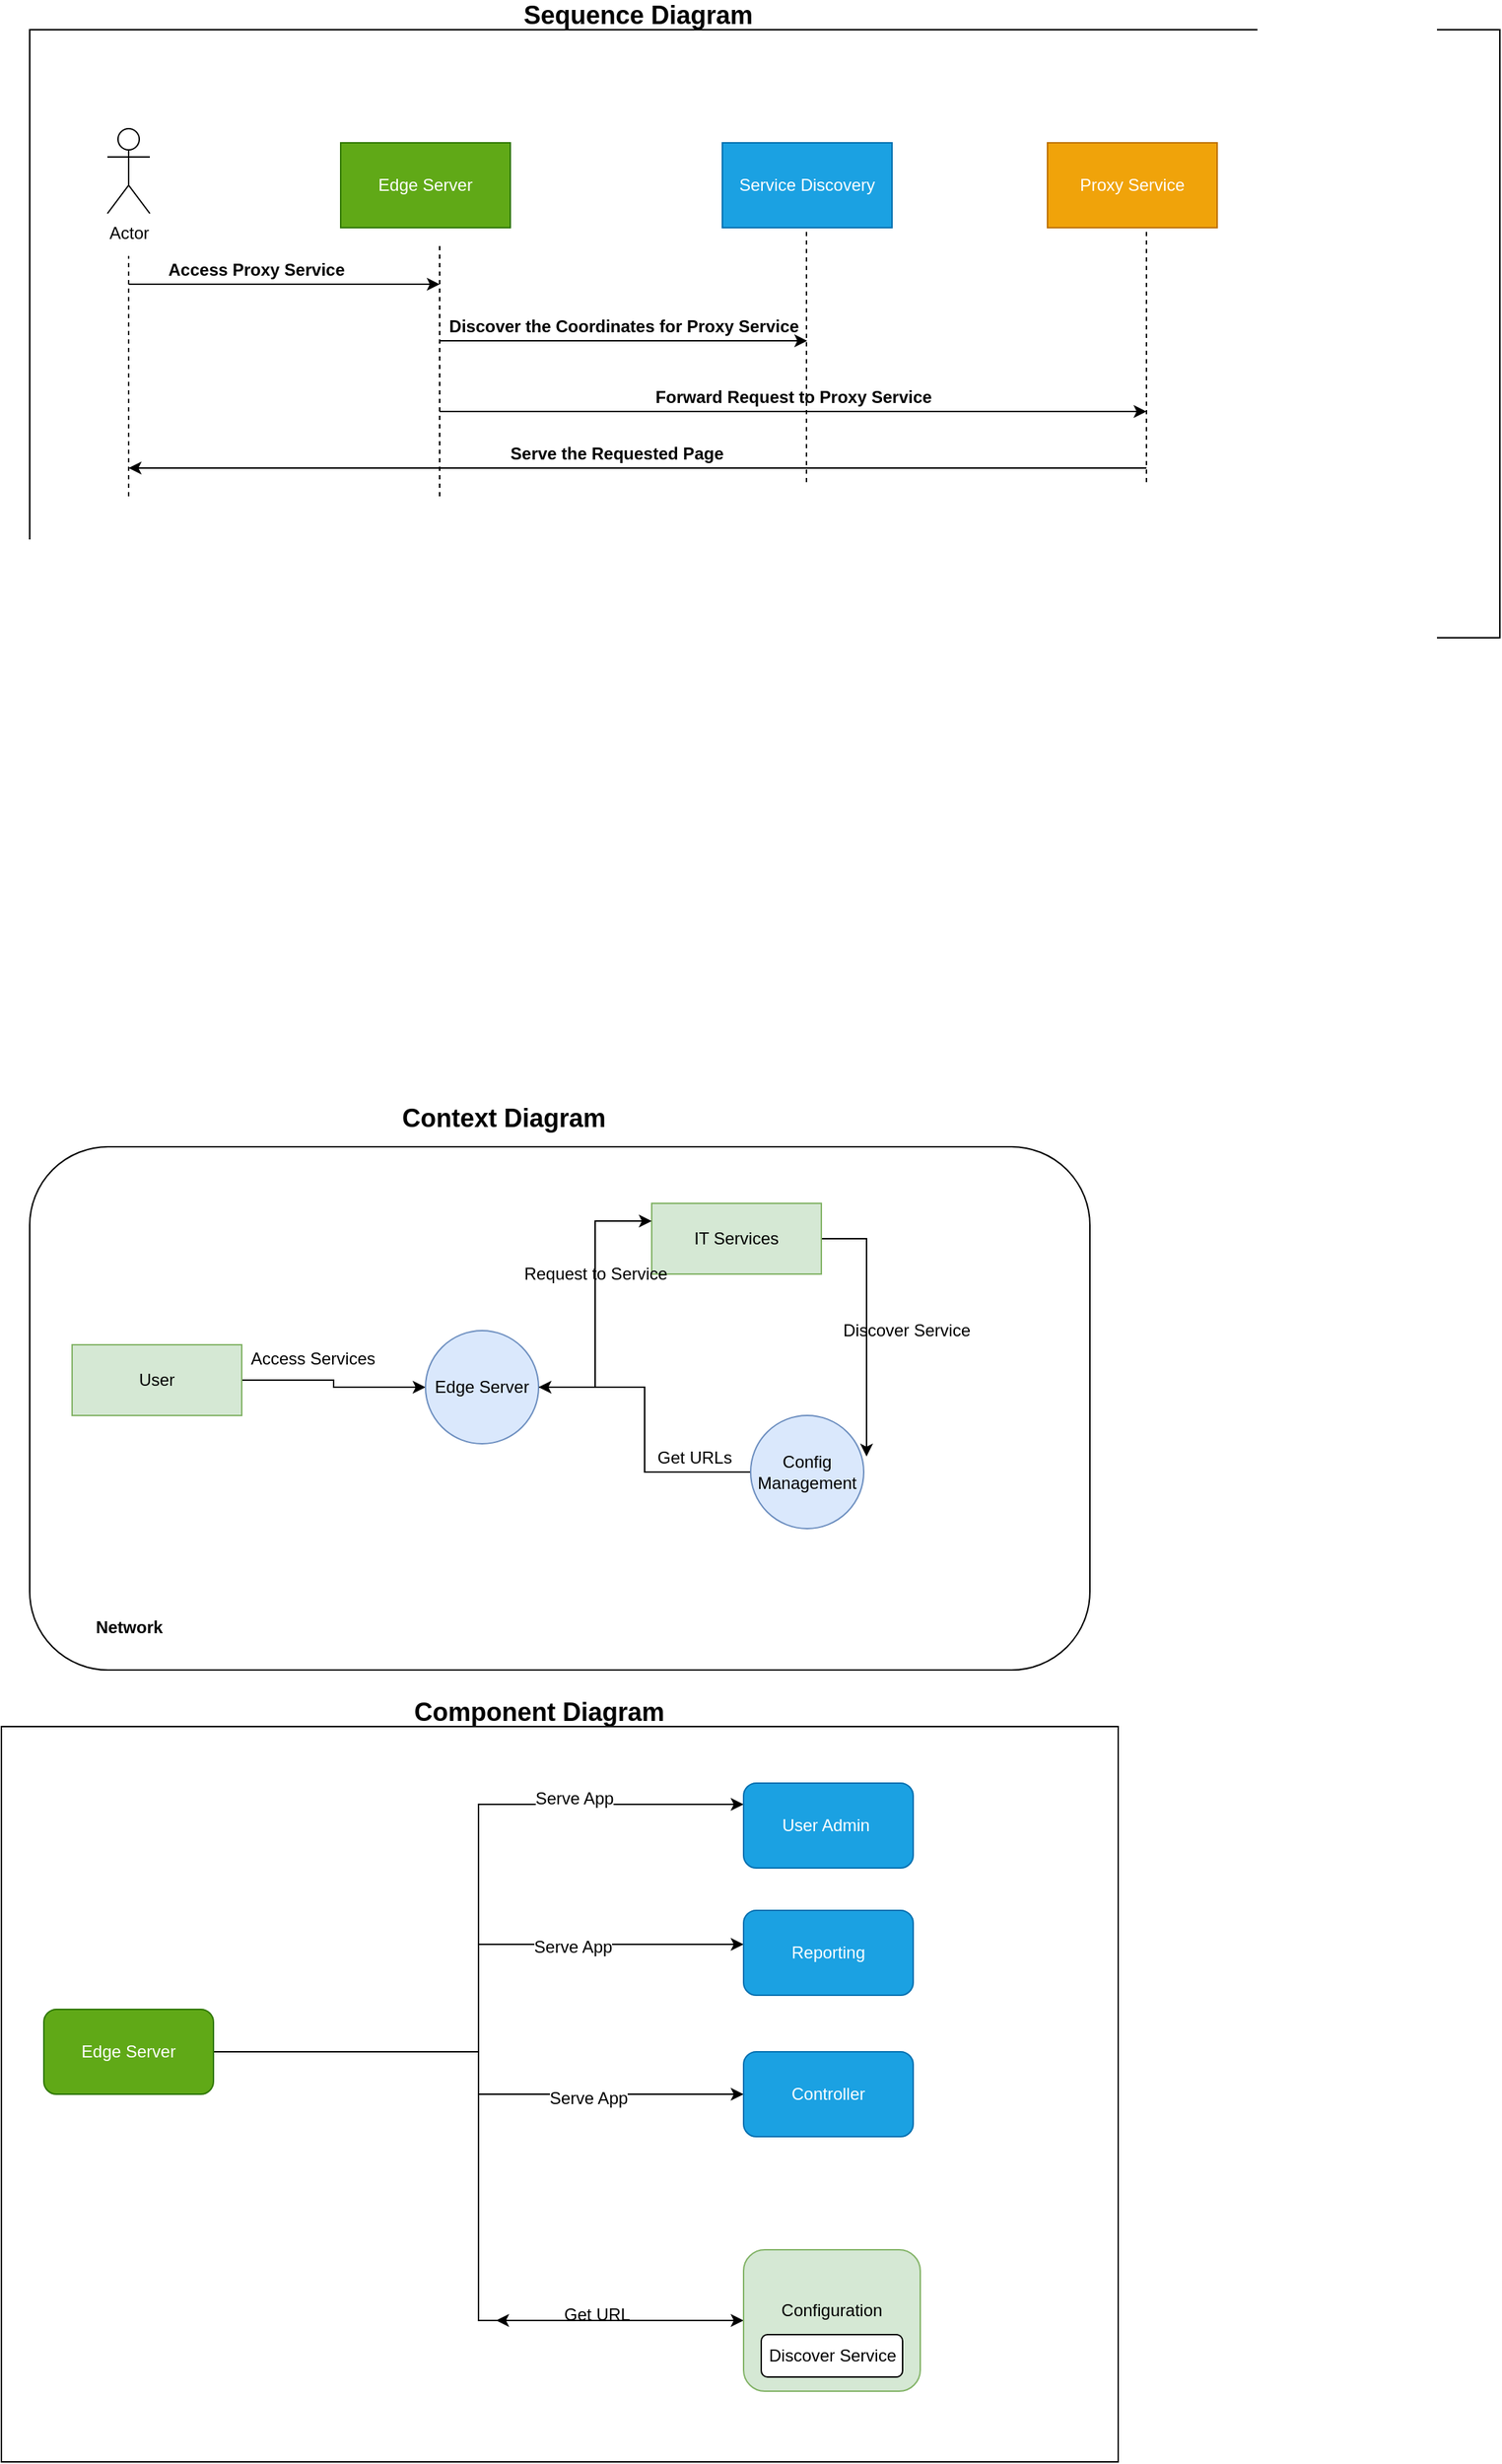 <mxfile version="14.5.3" type="github">
  <diagram id="kgpKYQtTHZ0yAKxKKP6v" name="Page-1">
    <mxGraphModel dx="1422" dy="1928" grid="1" gridSize="10" guides="1" tooltips="1" connect="1" arrows="1" fold="1" page="1" pageScale="1" pageWidth="850" pageHeight="1100" math="0" shadow="0">
      <root>
        <mxCell id="0" />
        <mxCell id="1" parent="0" />
        <mxCell id="Wnc38f61G4QZHyKJO4xu-48" value="" style="rounded=0;whiteSpace=wrap;html=1;" vertex="1" parent="1">
          <mxGeometry x="30" y="-730" width="1040" height="430" as="geometry" />
        </mxCell>
        <mxCell id="Wnc38f61G4QZHyKJO4xu-34" value="" style="rounded=0;whiteSpace=wrap;html=1;" vertex="1" parent="1">
          <mxGeometry x="10" y="470" width="790" height="520" as="geometry" />
        </mxCell>
        <mxCell id="Wnc38f61G4QZHyKJO4xu-17" value="" style="rounded=1;whiteSpace=wrap;html=1;" vertex="1" parent="1">
          <mxGeometry x="30" y="60" width="750" height="370" as="geometry" />
        </mxCell>
        <mxCell id="Wnc38f61G4QZHyKJO4xu-11" style="edgeStyle=orthogonalEdgeStyle;rounded=0;orthogonalLoop=1;jettySize=auto;html=1;" edge="1" parent="1" source="Wnc38f61G4QZHyKJO4xu-1" target="Wnc38f61G4QZHyKJO4xu-4">
          <mxGeometry relative="1" as="geometry" />
        </mxCell>
        <mxCell id="Wnc38f61G4QZHyKJO4xu-1" value="User" style="rounded=0;whiteSpace=wrap;html=1;fillColor=#d5e8d4;strokeColor=#82b366;" vertex="1" parent="1">
          <mxGeometry x="60" y="200" width="120" height="50" as="geometry" />
        </mxCell>
        <mxCell id="Wnc38f61G4QZHyKJO4xu-8" style="edgeStyle=orthogonalEdgeStyle;rounded=0;orthogonalLoop=1;jettySize=auto;html=1;exitX=1;exitY=0.5;exitDx=0;exitDy=0;entryX=1.025;entryY=0.363;entryDx=0;entryDy=0;entryPerimeter=0;" edge="1" parent="1" source="Wnc38f61G4QZHyKJO4xu-3" target="Wnc38f61G4QZHyKJO4xu-6">
          <mxGeometry relative="1" as="geometry" />
        </mxCell>
        <mxCell id="Wnc38f61G4QZHyKJO4xu-3" value="IT Services" style="rounded=0;whiteSpace=wrap;html=1;fillColor=#d5e8d4;strokeColor=#82b366;" vertex="1" parent="1">
          <mxGeometry x="470" y="100" width="120" height="50" as="geometry" />
        </mxCell>
        <mxCell id="Wnc38f61G4QZHyKJO4xu-10" style="edgeStyle=orthogonalEdgeStyle;rounded=0;orthogonalLoop=1;jettySize=auto;html=1;entryX=0;entryY=0.25;entryDx=0;entryDy=0;" edge="1" parent="1" source="Wnc38f61G4QZHyKJO4xu-4" target="Wnc38f61G4QZHyKJO4xu-3">
          <mxGeometry relative="1" as="geometry" />
        </mxCell>
        <mxCell id="Wnc38f61G4QZHyKJO4xu-4" value="Edge Server" style="ellipse;whiteSpace=wrap;html=1;aspect=fixed;fillColor=#dae8fc;strokeColor=#6c8ebf;" vertex="1" parent="1">
          <mxGeometry x="310" y="190" width="80" height="80" as="geometry" />
        </mxCell>
        <mxCell id="Wnc38f61G4QZHyKJO4xu-9" style="edgeStyle=orthogonalEdgeStyle;rounded=0;orthogonalLoop=1;jettySize=auto;html=1;entryX=1;entryY=0.5;entryDx=0;entryDy=0;" edge="1" parent="1" source="Wnc38f61G4QZHyKJO4xu-6" target="Wnc38f61G4QZHyKJO4xu-4">
          <mxGeometry relative="1" as="geometry" />
        </mxCell>
        <mxCell id="Wnc38f61G4QZHyKJO4xu-6" value="Config Management" style="ellipse;whiteSpace=wrap;html=1;aspect=fixed;fillColor=#dae8fc;strokeColor=#6c8ebf;" vertex="1" parent="1">
          <mxGeometry x="540" y="250" width="80" height="80" as="geometry" />
        </mxCell>
        <mxCell id="Wnc38f61G4QZHyKJO4xu-12" value="Access Services" style="text;html=1;align=center;verticalAlign=middle;resizable=0;points=[];autosize=1;" vertex="1" parent="1">
          <mxGeometry x="180" y="200" width="100" height="20" as="geometry" />
        </mxCell>
        <mxCell id="Wnc38f61G4QZHyKJO4xu-13" value="Get URLs" style="text;html=1;align=center;verticalAlign=middle;resizable=0;points=[];autosize=1;" vertex="1" parent="1">
          <mxGeometry x="465" y="270" width="70" height="20" as="geometry" />
        </mxCell>
        <mxCell id="Wnc38f61G4QZHyKJO4xu-14" value="Request to Service" style="text;html=1;align=center;verticalAlign=middle;resizable=0;points=[];autosize=1;" vertex="1" parent="1">
          <mxGeometry x="370" y="140" width="120" height="20" as="geometry" />
        </mxCell>
        <mxCell id="Wnc38f61G4QZHyKJO4xu-16" value="Discover Service" style="text;html=1;align=center;verticalAlign=middle;resizable=0;points=[];autosize=1;" vertex="1" parent="1">
          <mxGeometry x="595" y="180" width="110" height="20" as="geometry" />
        </mxCell>
        <mxCell id="Wnc38f61G4QZHyKJO4xu-18" value="&lt;b&gt;Network&lt;/b&gt;" style="text;html=1;align=center;verticalAlign=middle;resizable=0;points=[];autosize=1;" vertex="1" parent="1">
          <mxGeometry x="70" y="390" width="60" height="20" as="geometry" />
        </mxCell>
        <mxCell id="Wnc38f61G4QZHyKJO4xu-19" value="&lt;b&gt;&lt;font style=&quot;font-size: 18px&quot;&gt;Context Diagram&lt;/font&gt;&lt;/b&gt;" style="text;html=1;align=center;verticalAlign=middle;resizable=0;points=[];autosize=1;" vertex="1" parent="1">
          <mxGeometry x="285" y="30" width="160" height="20" as="geometry" />
        </mxCell>
        <mxCell id="Wnc38f61G4QZHyKJO4xu-29" style="edgeStyle=orthogonalEdgeStyle;rounded=0;orthogonalLoop=1;jettySize=auto;html=1;entryX=0;entryY=0.25;entryDx=0;entryDy=0;" edge="1" parent="1" source="Wnc38f61G4QZHyKJO4xu-20" target="Wnc38f61G4QZHyKJO4xu-21">
          <mxGeometry relative="1" as="geometry" />
        </mxCell>
        <mxCell id="Wnc38f61G4QZHyKJO4xu-37" value="&lt;font style=&quot;font-size: 12px&quot;&gt;Serve App&lt;/font&gt;" style="edgeLabel;html=1;align=center;verticalAlign=middle;resizable=0;points=[];" vertex="1" connectable="0" parent="Wnc38f61G4QZHyKJO4xu-29">
          <mxGeometry x="0.564" y="4" relative="1" as="geometry">
            <mxPoint as="offset" />
          </mxGeometry>
        </mxCell>
        <mxCell id="Wnc38f61G4QZHyKJO4xu-30" style="edgeStyle=orthogonalEdgeStyle;rounded=0;orthogonalLoop=1;jettySize=auto;html=1;entryX=0;entryY=0.4;entryDx=0;entryDy=0;entryPerimeter=0;" edge="1" parent="1" source="Wnc38f61G4QZHyKJO4xu-20" target="Wnc38f61G4QZHyKJO4xu-22">
          <mxGeometry relative="1" as="geometry" />
        </mxCell>
        <mxCell id="Wnc38f61G4QZHyKJO4xu-42" value="&lt;font style=&quot;font-size: 12px&quot;&gt;Serve App&lt;/font&gt;" style="edgeLabel;html=1;align=center;verticalAlign=middle;resizable=0;points=[];" vertex="1" connectable="0" parent="Wnc38f61G4QZHyKJO4xu-30">
          <mxGeometry x="0.463" y="-2" relative="1" as="geometry">
            <mxPoint as="offset" />
          </mxGeometry>
        </mxCell>
        <mxCell id="Wnc38f61G4QZHyKJO4xu-31" style="edgeStyle=orthogonalEdgeStyle;rounded=0;orthogonalLoop=1;jettySize=auto;html=1;entryX=0;entryY=0.5;entryDx=0;entryDy=0;" edge="1" parent="1" source="Wnc38f61G4QZHyKJO4xu-20" target="Wnc38f61G4QZHyKJO4xu-23">
          <mxGeometry relative="1" as="geometry" />
        </mxCell>
        <mxCell id="Wnc38f61G4QZHyKJO4xu-43" value="&lt;font style=&quot;font-size: 12px&quot;&gt;Serve App&lt;/font&gt;" style="edgeLabel;html=1;align=center;verticalAlign=middle;resizable=0;points=[];" vertex="1" connectable="0" parent="Wnc38f61G4QZHyKJO4xu-31">
          <mxGeometry x="0.457" y="-3" relative="1" as="geometry">
            <mxPoint as="offset" />
          </mxGeometry>
        </mxCell>
        <mxCell id="Wnc38f61G4QZHyKJO4xu-32" style="edgeStyle=orthogonalEdgeStyle;rounded=0;orthogonalLoop=1;jettySize=auto;html=1;entryX=0;entryY=0.5;entryDx=0;entryDy=0;" edge="1" parent="1" source="Wnc38f61G4QZHyKJO4xu-20" target="Wnc38f61G4QZHyKJO4xu-28">
          <mxGeometry relative="1" as="geometry" />
        </mxCell>
        <mxCell id="Wnc38f61G4QZHyKJO4xu-44" value="&lt;font style=&quot;font-size: 12px&quot;&gt;Get URL&lt;/font&gt;" style="edgeLabel;html=1;align=center;verticalAlign=middle;resizable=0;points=[];" vertex="1" connectable="0" parent="Wnc38f61G4QZHyKJO4xu-32">
          <mxGeometry x="0.632" y="4" relative="1" as="geometry">
            <mxPoint as="offset" />
          </mxGeometry>
        </mxCell>
        <mxCell id="Wnc38f61G4QZHyKJO4xu-20" value="Edge Server" style="rounded=1;whiteSpace=wrap;html=1;fillColor=#60a917;strokeColor=#2D7600;fontColor=#ffffff;" vertex="1" parent="1">
          <mxGeometry x="40" y="670" width="120" height="60" as="geometry" />
        </mxCell>
        <mxCell id="Wnc38f61G4QZHyKJO4xu-21" value="User Admin&amp;nbsp;" style="rounded=1;whiteSpace=wrap;html=1;fillColor=#1ba1e2;strokeColor=#006EAF;fontColor=#ffffff;" vertex="1" parent="1">
          <mxGeometry x="535" y="510" width="120" height="60" as="geometry" />
        </mxCell>
        <mxCell id="Wnc38f61G4QZHyKJO4xu-22" value="Reporting" style="rounded=1;whiteSpace=wrap;html=1;fillColor=#1ba1e2;strokeColor=#006EAF;fontColor=#ffffff;" vertex="1" parent="1">
          <mxGeometry x="535" y="600" width="120" height="60" as="geometry" />
        </mxCell>
        <mxCell id="Wnc38f61G4QZHyKJO4xu-23" value="Controller" style="rounded=1;whiteSpace=wrap;html=1;fillColor=#1ba1e2;strokeColor=#006EAF;fontColor=#ffffff;" vertex="1" parent="1">
          <mxGeometry x="535" y="700" width="120" height="60" as="geometry" />
        </mxCell>
        <mxCell id="Wnc38f61G4QZHyKJO4xu-28" value="Configuration&lt;br&gt;&lt;br&gt;" style="rounded=1;whiteSpace=wrap;html=1;fillColor=#d5e8d4;strokeColor=#82b366;" vertex="1" parent="1">
          <mxGeometry x="535" y="840" width="125" height="100" as="geometry" />
        </mxCell>
        <mxCell id="Wnc38f61G4QZHyKJO4xu-33" value="Discover Service" style="rounded=1;whiteSpace=wrap;html=1;" vertex="1" parent="1">
          <mxGeometry x="547.5" y="900" width="100" height="30" as="geometry" />
        </mxCell>
        <mxCell id="Wnc38f61G4QZHyKJO4xu-36" value="&lt;b&gt;&lt;font style=&quot;font-size: 18px&quot;&gt;Component Diagram&lt;/font&gt;&lt;/b&gt;" style="text;html=1;align=center;verticalAlign=middle;resizable=0;points=[];autosize=1;" vertex="1" parent="1">
          <mxGeometry x="295" y="450" width="190" height="20" as="geometry" />
        </mxCell>
        <mxCell id="Wnc38f61G4QZHyKJO4xu-45" value="Edge Server" style="rounded=0;whiteSpace=wrap;html=1;fillColor=#60a917;strokeColor=#2D7600;fontColor=#ffffff;" vertex="1" parent="1">
          <mxGeometry x="250" y="-650" width="120" height="60" as="geometry" />
        </mxCell>
        <mxCell id="Wnc38f61G4QZHyKJO4xu-46" value="Service Discovery" style="rounded=0;whiteSpace=wrap;html=1;fillColor=#1ba1e2;strokeColor=#006EAF;fontColor=#ffffff;" vertex="1" parent="1">
          <mxGeometry x="520" y="-650" width="120" height="60" as="geometry" />
        </mxCell>
        <mxCell id="Wnc38f61G4QZHyKJO4xu-47" value="Proxy Service" style="rounded=0;whiteSpace=wrap;html=1;fillColor=#f0a30a;strokeColor=#BD7000;fontColor=#ffffff;" vertex="1" parent="1">
          <mxGeometry x="750" y="-650" width="120" height="60" as="geometry" />
        </mxCell>
        <mxCell id="Wnc38f61G4QZHyKJO4xu-49" value="Actor" style="shape=umlActor;verticalLabelPosition=bottom;verticalAlign=top;html=1;outlineConnect=0;" vertex="1" parent="1">
          <mxGeometry x="85" y="-660" width="30" height="60" as="geometry" />
        </mxCell>
        <mxCell id="Wnc38f61G4QZHyKJO4xu-51" value="" style="endArrow=none;dashed=1;html=1;" edge="1" parent="1">
          <mxGeometry width="50" height="50" relative="1" as="geometry">
            <mxPoint x="100" y="-400" as="sourcePoint" />
            <mxPoint x="100" y="-570" as="targetPoint" />
          </mxGeometry>
        </mxCell>
        <mxCell id="Wnc38f61G4QZHyKJO4xu-52" value="" style="endArrow=classic;html=1;" edge="1" parent="1">
          <mxGeometry width="50" height="50" relative="1" as="geometry">
            <mxPoint x="100" y="-550" as="sourcePoint" />
            <mxPoint x="320" y="-550" as="targetPoint" />
          </mxGeometry>
        </mxCell>
        <mxCell id="Wnc38f61G4QZHyKJO4xu-53" value="" style="endArrow=none;dashed=1;html=1;" edge="1" parent="1">
          <mxGeometry width="50" height="50" relative="1" as="geometry">
            <mxPoint x="320" y="-400" as="sourcePoint" />
            <mxPoint x="320" y="-580" as="targetPoint" />
          </mxGeometry>
        </mxCell>
        <mxCell id="Wnc38f61G4QZHyKJO4xu-54" value="" style="endArrow=classic;html=1;" edge="1" parent="1">
          <mxGeometry width="50" height="50" relative="1" as="geometry">
            <mxPoint x="320" y="-510" as="sourcePoint" />
            <mxPoint x="580" y="-510" as="targetPoint" />
          </mxGeometry>
        </mxCell>
        <mxCell id="Wnc38f61G4QZHyKJO4xu-55" value="" style="endArrow=none;dashed=1;html=1;" edge="1" parent="1">
          <mxGeometry width="50" height="50" relative="1" as="geometry">
            <mxPoint x="579.5" y="-410" as="sourcePoint" />
            <mxPoint x="579.5" y="-590" as="targetPoint" />
          </mxGeometry>
        </mxCell>
        <mxCell id="Wnc38f61G4QZHyKJO4xu-56" value="" style="endArrow=classic;html=1;" edge="1" parent="1">
          <mxGeometry width="50" height="50" relative="1" as="geometry">
            <mxPoint x="320" y="-460" as="sourcePoint" />
            <mxPoint x="820" y="-460" as="targetPoint" />
          </mxGeometry>
        </mxCell>
        <mxCell id="Wnc38f61G4QZHyKJO4xu-57" value="" style="endArrow=none;dashed=1;html=1;" edge="1" parent="1">
          <mxGeometry width="50" height="50" relative="1" as="geometry">
            <mxPoint x="820" y="-410" as="sourcePoint" />
            <mxPoint x="820" y="-590" as="targetPoint" />
          </mxGeometry>
        </mxCell>
        <mxCell id="Wnc38f61G4QZHyKJO4xu-58" value="&lt;b&gt;Access Proxy Service&lt;/b&gt;" style="text;html=1;align=center;verticalAlign=middle;resizable=0;points=[];autosize=1;" vertex="1" parent="1">
          <mxGeometry x="120" y="-570" width="140" height="20" as="geometry" />
        </mxCell>
        <mxCell id="Wnc38f61G4QZHyKJO4xu-59" value="&lt;b&gt;Discover the Coordinates for Proxy Service&lt;/b&gt;" style="text;html=1;align=center;verticalAlign=middle;resizable=0;points=[];autosize=1;" vertex="1" parent="1">
          <mxGeometry x="320" y="-530" width="260" height="20" as="geometry" />
        </mxCell>
        <mxCell id="Wnc38f61G4QZHyKJO4xu-60" value="&lt;b&gt;Forward Request to Proxy Service&lt;/b&gt;" style="text;html=1;align=center;verticalAlign=middle;resizable=0;points=[];autosize=1;" vertex="1" parent="1">
          <mxGeometry x="465" y="-480" width="210" height="20" as="geometry" />
        </mxCell>
        <mxCell id="Wnc38f61G4QZHyKJO4xu-61" value="" style="endArrow=classic;html=1;" edge="1" parent="1">
          <mxGeometry width="50" height="50" relative="1" as="geometry">
            <mxPoint x="820" y="-420" as="sourcePoint" />
            <mxPoint x="100" y="-420" as="targetPoint" />
          </mxGeometry>
        </mxCell>
        <mxCell id="Wnc38f61G4QZHyKJO4xu-62" value="&lt;b&gt;Serve the Requested Page&lt;/b&gt;" style="text;html=1;align=center;verticalAlign=middle;resizable=0;points=[];autosize=1;" vertex="1" parent="1">
          <mxGeometry x="360" y="-440" width="170" height="20" as="geometry" />
        </mxCell>
        <mxCell id="Wnc38f61G4QZHyKJO4xu-63" value="&lt;font style=&quot;font-size: 18px&quot;&gt;&lt;b&gt;Sequence Diagram&lt;/b&gt;&lt;/font&gt;" style="text;html=1;align=center;verticalAlign=middle;resizable=0;points=[];autosize=1;" vertex="1" parent="1">
          <mxGeometry x="370" y="-750" width="180" height="20" as="geometry" />
        </mxCell>
        <mxCell id="Wnc38f61G4QZHyKJO4xu-64" value="" style="endArrow=classic;html=1;" edge="1" parent="1">
          <mxGeometry width="50" height="50" relative="1" as="geometry">
            <mxPoint x="510" y="890" as="sourcePoint" />
            <mxPoint x="360" y="890" as="targetPoint" />
          </mxGeometry>
        </mxCell>
      </root>
    </mxGraphModel>
  </diagram>
</mxfile>
